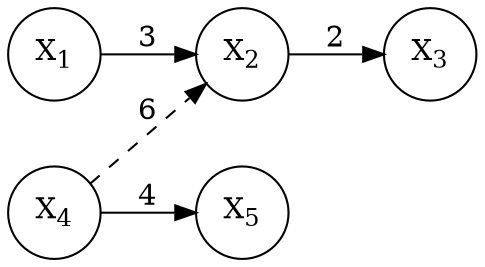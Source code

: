 digraph G {
  rankdir=LR;
  node [shape=doublecircle];
  node [shape=circle];
  x1 [label=<X<SUB>1</SUB>>];
  x2 [label=<X<SUB>2</SUB>>];
  x3 [label=<X<SUB>3</SUB>>];
  x4 [label=<X<SUB>4</SUB>>];
  x5 [label=<X<SUB>5</SUB>>];
  x1 -> x2 [label = 3];
  x2 -> x3 [label = 2];
  x4 -> x5 [label = 4];
  x4 -> x2 [label = 6, style=dashed, constraint=false];
}